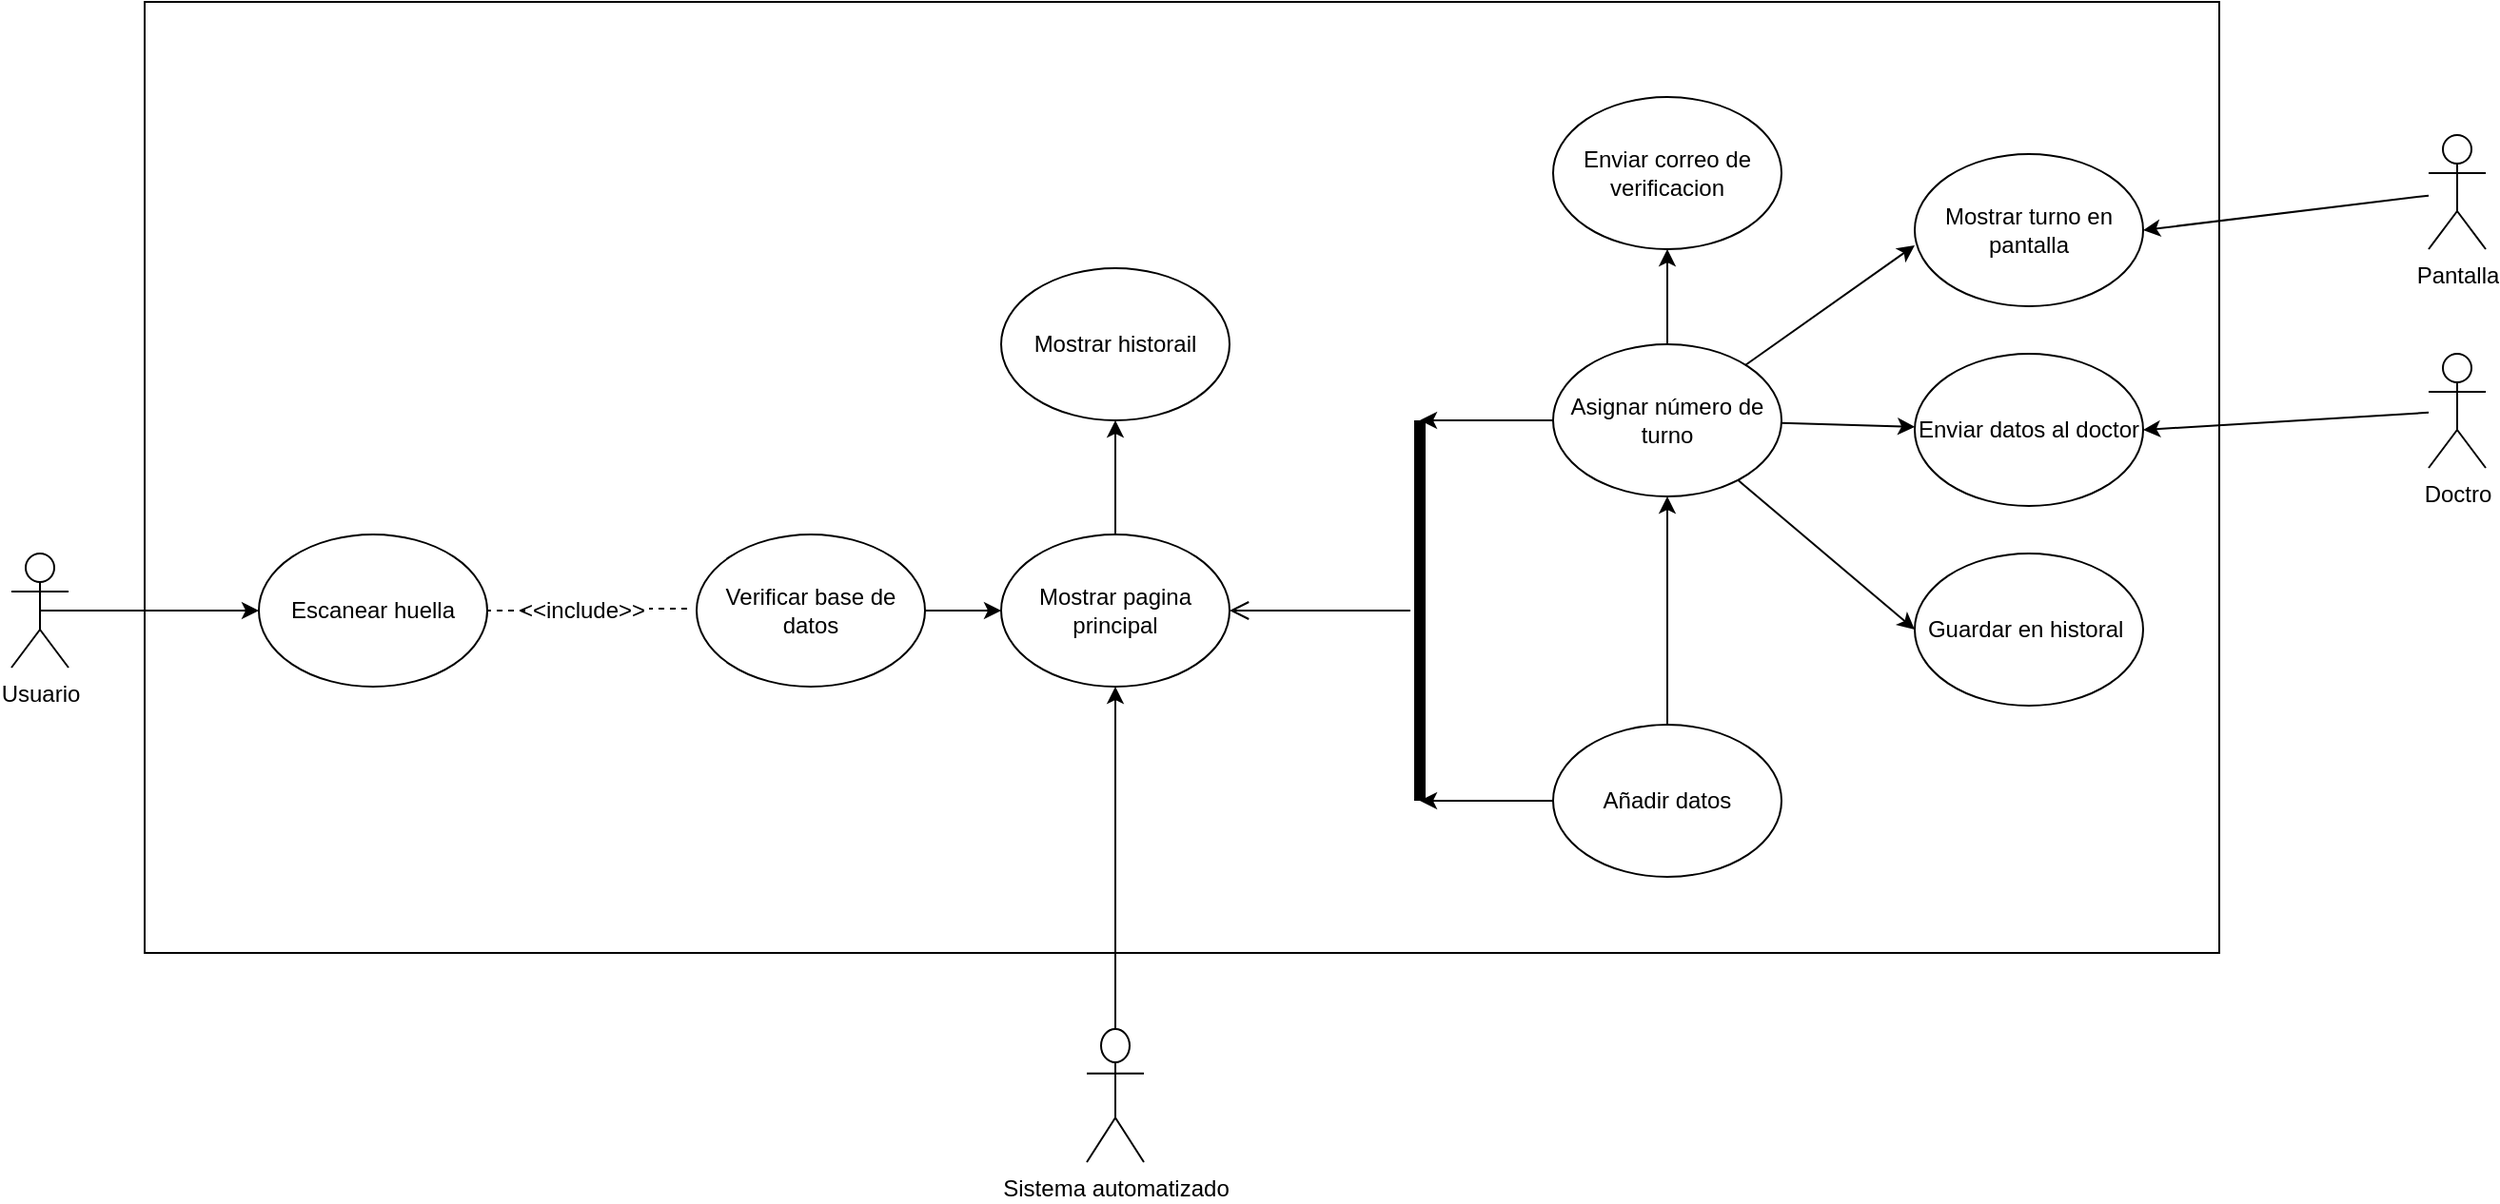 <mxfile>
    <diagram id="B-J0gnKW0k0akzF_Y_R1" name="Page-1">
        <mxGraphModel dx="1261" dy="559" grid="1" gridSize="10" guides="1" tooltips="1" connect="1" arrows="1" fold="1" page="1" pageScale="1" pageWidth="850" pageHeight="1100" math="0" shadow="0">
            <root>
                <mxCell id="0"/>
                <mxCell id="1" parent="0"/>
                <mxCell id="21" style="edgeStyle=none;html=1;exitX=0.5;exitY=0.5;exitDx=0;exitDy=0;exitPerimeter=0;" edge="1" parent="1" source="16" target="19">
                    <mxGeometry relative="1" as="geometry"/>
                </mxCell>
                <mxCell id="16" value="Usuario" style="shape=umlActor;verticalLabelPosition=bottom;verticalAlign=top;html=1;" vertex="1" parent="1">
                    <mxGeometry x="100" y="390" width="30" height="60" as="geometry"/>
                </mxCell>
                <mxCell id="17" value="" style="rounded=0;whiteSpace=wrap;html=1;fillColor=none;" vertex="1" parent="1">
                    <mxGeometry x="170" y="100" width="1090" height="500" as="geometry"/>
                </mxCell>
                <mxCell id="19" value="Escanear huella" style="ellipse;whiteSpace=wrap;html=1;" vertex="1" parent="1">
                    <mxGeometry x="230" y="380" width="120" height="80" as="geometry"/>
                </mxCell>
                <mxCell id="32" style="edgeStyle=none;html=1;entryX=0;entryY=0.5;entryDx=0;entryDy=0;" edge="1" parent="1" source="22" target="31">
                    <mxGeometry relative="1" as="geometry"/>
                </mxCell>
                <mxCell id="22" value="Verificar base de datos" style="ellipse;whiteSpace=wrap;html=1;fillColor=none;" vertex="1" parent="1">
                    <mxGeometry x="460" y="380" width="120" height="80" as="geometry"/>
                </mxCell>
                <mxCell id="24" value="" style="endArrow=none;dashed=1;html=1;entryX=1;entryY=0.5;entryDx=0;entryDy=0;" edge="1" parent="1" target="19">
                    <mxGeometry width="50" height="50" relative="1" as="geometry">
                        <mxPoint x="370" y="420" as="sourcePoint"/>
                        <mxPoint x="550" y="420" as="targetPoint"/>
                    </mxGeometry>
                </mxCell>
                <mxCell id="25" value="&amp;lt;&amp;lt;include&amp;gt;&amp;gt;" style="text;html=1;strokeColor=none;fillColor=none;align=center;verticalAlign=middle;whiteSpace=wrap;rounded=0;" vertex="1" parent="1">
                    <mxGeometry x="370" y="405" width="60" height="30" as="geometry"/>
                </mxCell>
                <mxCell id="28" value="" style="endArrow=none;dashed=1;html=1;entryX=1;entryY=0.5;entryDx=0;entryDy=0;" edge="1" parent="1">
                    <mxGeometry width="50" height="50" relative="1" as="geometry">
                        <mxPoint x="455" y="419" as="sourcePoint"/>
                        <mxPoint x="435" y="419" as="targetPoint"/>
                    </mxGeometry>
                </mxCell>
                <mxCell id="58" style="edgeStyle=none;html=1;entryX=0.5;entryY=1;entryDx=0;entryDy=0;" edge="1" parent="1" source="31" target="57">
                    <mxGeometry relative="1" as="geometry"/>
                </mxCell>
                <mxCell id="31" value="Mostrar pagina principal" style="ellipse;whiteSpace=wrap;html=1;fillColor=none;" vertex="1" parent="1">
                    <mxGeometry x="620" y="380" width="120" height="80" as="geometry"/>
                </mxCell>
                <mxCell id="37" style="edgeStyle=none;html=1;entryX=1;entryY=0.5;entryDx=0;entryDy=0;entryPerimeter=0;" edge="1" parent="1" source="33" target="35">
                    <mxGeometry relative="1" as="geometry"/>
                </mxCell>
                <mxCell id="40" style="edgeStyle=none;html=1;entryX=0.5;entryY=1;entryDx=0;entryDy=0;" edge="1" parent="1" source="33" target="38">
                    <mxGeometry relative="1" as="geometry"/>
                </mxCell>
                <mxCell id="33" value="Añadir datos" style="ellipse;whiteSpace=wrap;html=1;fillColor=none;" vertex="1" parent="1">
                    <mxGeometry x="910" y="480" width="120" height="80" as="geometry"/>
                </mxCell>
                <mxCell id="35" value="" style="shape=line;html=1;strokeWidth=6;rotation=90;" vertex="1" parent="1">
                    <mxGeometry x="740" y="415" width="200" height="10" as="geometry"/>
                </mxCell>
                <mxCell id="36" value="" style="edgeStyle=orthogonalEdgeStyle;html=1;verticalAlign=bottom;endArrow=open;endSize=8;entryX=1;entryY=0.5;entryDx=0;entryDy=0;" edge="1" source="35" parent="1" target="31">
                    <mxGeometry relative="1" as="geometry">
                        <mxPoint x="770" y="590" as="targetPoint"/>
                    </mxGeometry>
                </mxCell>
                <mxCell id="39" style="edgeStyle=none;html=1;entryX=0;entryY=0.5;entryDx=0;entryDy=0;entryPerimeter=0;" edge="1" parent="1" source="38" target="35">
                    <mxGeometry relative="1" as="geometry"/>
                </mxCell>
                <mxCell id="42" style="edgeStyle=none;html=1;entryX=0.5;entryY=1;entryDx=0;entryDy=0;" edge="1" parent="1" source="38" target="41">
                    <mxGeometry relative="1" as="geometry"/>
                </mxCell>
                <mxCell id="44" style="edgeStyle=none;html=1;entryX=0;entryY=0.6;entryDx=0;entryDy=0;entryPerimeter=0;" edge="1" parent="1" source="38" target="43">
                    <mxGeometry relative="1" as="geometry"/>
                </mxCell>
                <mxCell id="47" style="edgeStyle=none;html=1;" edge="1" parent="1" source="38" target="45">
                    <mxGeometry relative="1" as="geometry"/>
                </mxCell>
                <mxCell id="49" style="edgeStyle=none;html=1;entryX=0;entryY=0.5;entryDx=0;entryDy=0;" edge="1" parent="1" source="38" target="48">
                    <mxGeometry relative="1" as="geometry"/>
                </mxCell>
                <mxCell id="38" value="Asignar número de turno" style="ellipse;whiteSpace=wrap;html=1;fillColor=none;" vertex="1" parent="1">
                    <mxGeometry x="910" y="280" width="120" height="80" as="geometry"/>
                </mxCell>
                <mxCell id="41" value="Enviar correo de verificacion" style="ellipse;whiteSpace=wrap;html=1;fillColor=none;" vertex="1" parent="1">
                    <mxGeometry x="910" y="150" width="120" height="80" as="geometry"/>
                </mxCell>
                <mxCell id="43" value="Mostrar turno en pantalla" style="ellipse;whiteSpace=wrap;html=1;fillColor=none;" vertex="1" parent="1">
                    <mxGeometry x="1100" y="180" width="120" height="80" as="geometry"/>
                </mxCell>
                <mxCell id="45" value="Enviar datos al doctor" style="ellipse;whiteSpace=wrap;html=1;fillColor=none;" vertex="1" parent="1">
                    <mxGeometry x="1100" y="285" width="120" height="80" as="geometry"/>
                </mxCell>
                <mxCell id="48" value="Guardar en historal&amp;nbsp;" style="ellipse;whiteSpace=wrap;html=1;fillColor=none;" vertex="1" parent="1">
                    <mxGeometry x="1100" y="390" width="120" height="80" as="geometry"/>
                </mxCell>
                <mxCell id="56" style="edgeStyle=none;html=1;entryX=1;entryY=0.5;entryDx=0;entryDy=0;" edge="1" parent="1" source="50" target="43">
                    <mxGeometry relative="1" as="geometry"/>
                </mxCell>
                <mxCell id="50" value="Pantalla" style="shape=umlActor;verticalLabelPosition=bottom;verticalAlign=top;html=1;outlineConnect=0;fillColor=none;" vertex="1" parent="1">
                    <mxGeometry x="1370" y="170" width="30" height="60" as="geometry"/>
                </mxCell>
                <mxCell id="55" style="edgeStyle=none;html=1;entryX=1;entryY=0.5;entryDx=0;entryDy=0;" edge="1" parent="1" source="52" target="45">
                    <mxGeometry relative="1" as="geometry"/>
                </mxCell>
                <mxCell id="52" value="Doctro" style="shape=umlActor;verticalLabelPosition=bottom;verticalAlign=top;html=1;outlineConnect=0;fillColor=none;" vertex="1" parent="1">
                    <mxGeometry x="1370" y="285" width="30" height="60" as="geometry"/>
                </mxCell>
                <mxCell id="57" value="Mostrar historail" style="ellipse;whiteSpace=wrap;html=1;fillColor=none;" vertex="1" parent="1">
                    <mxGeometry x="620" y="240" width="120" height="80" as="geometry"/>
                </mxCell>
                <mxCell id="60" style="edgeStyle=none;html=1;entryX=0.5;entryY=1;entryDx=0;entryDy=0;" edge="1" parent="1" source="59" target="31">
                    <mxGeometry relative="1" as="geometry"/>
                </mxCell>
                <mxCell id="59" value="Sistema automatizado" style="shape=umlActor;verticalLabelPosition=bottom;verticalAlign=top;html=1;outlineConnect=0;fillColor=none;" vertex="1" parent="1">
                    <mxGeometry x="665" y="640" width="30" height="70" as="geometry"/>
                </mxCell>
            </root>
        </mxGraphModel>
    </diagram>
</mxfile>